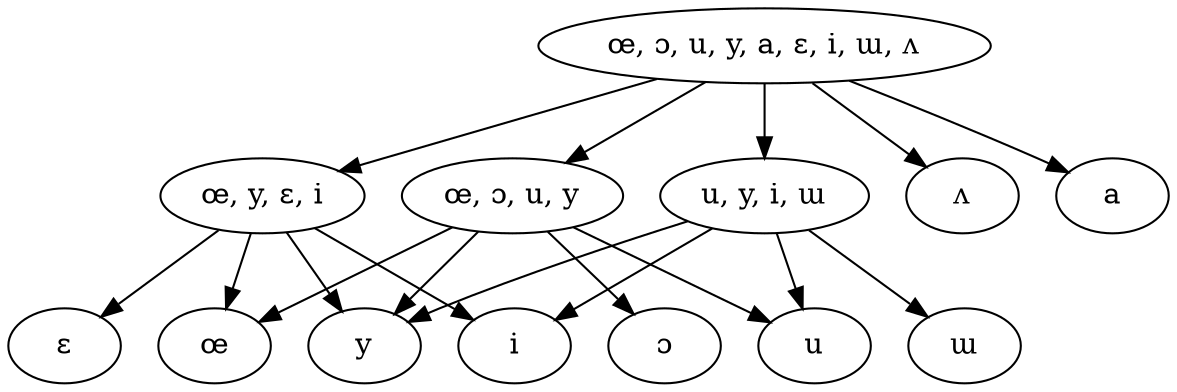 // None
digraph {
	0 [label="œ, ɔ, u, y, a, ɛ, i, ɯ, ʌ"]
	1 [label="œ, y, ɛ, i"]
	2 [label="u, y, i, ɯ"]
	3 [label="œ, ɔ, u, y"]
	4 [label=ʌ]
	5 [label=ɛ]
	6 [label=ɯ]
	7 [label=a]
	8 [label=œ]
	9 [label=i]
	10 [label=y]
	11 [label=u]
	12 [label=ɔ]
	3 -> 8
	1 -> 8
	0 -> 7
	1 -> 9
	0 -> 3
	2 -> 11
	2 -> 9
	3 -> 11
	0 -> 2
	2 -> 6
	1 -> 10
	1 -> 5
	0 -> 1
	2 -> 10
	3 -> 10
	3 -> 12
	0 -> 4
}
